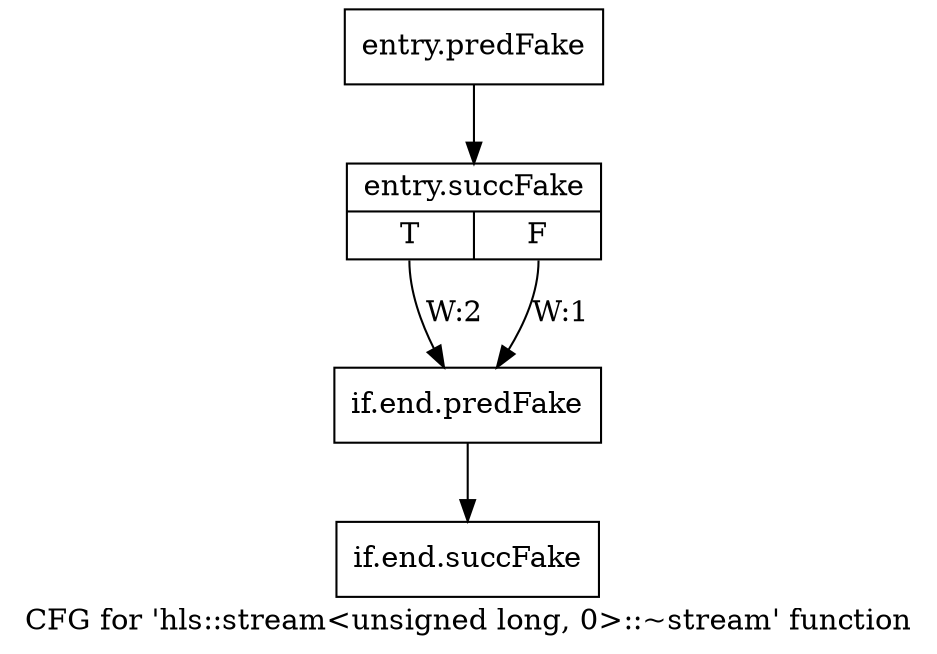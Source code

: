 digraph "CFG for 'hls::stream\<unsigned long, 0\>::~stream' function" {
	label="CFG for 'hls::stream\<unsigned long, 0\>::~stream' function";

	Node0x56f1500 [shape=record,filename="",linenumber="",label="{entry.predFake}"];
	Node0x56f1500 -> Node0x58c5d60[ callList="" memoryops="" filename="/tools/Xilinx/Vitis_HLS/2023.1/include/hls_stream.h" execusionnum="1"];
	Node0x58c5d60 [shape=record,filename="/tools/Xilinx/Vitis_HLS/2023.1/include/hls_stream.h",linenumber="431",label="{entry.succFake|{<s0>T|<s1>F}}"];
	Node0x58c5d60:s0 -> Node0x56f1700[label="W:2"];
	Node0x58c5d60:s1 -> Node0x56f1700[label="W:1" callList="" memoryops="" filename="/tools/Xilinx/Vitis_HLS/2023.1/include/hls_stream.h" execusionnum="0"];
	Node0x56f1700 [shape=record,filename="/tools/Xilinx/Vitis_HLS/2023.1/include/hls_stream.h",linenumber="439",label="{if.end.predFake}"];
	Node0x56f1700 -> Node0x58c6930[ callList="" memoryops="" filename="/tools/Xilinx/Vitis_HLS/2023.1/include/hls_stream.h" execusionnum="1"];
	Node0x58c6930 [shape=record,filename="/tools/Xilinx/Vitis_HLS/2023.1/include/hls_stream.h",linenumber="439",label="{if.end.succFake}"];
}
